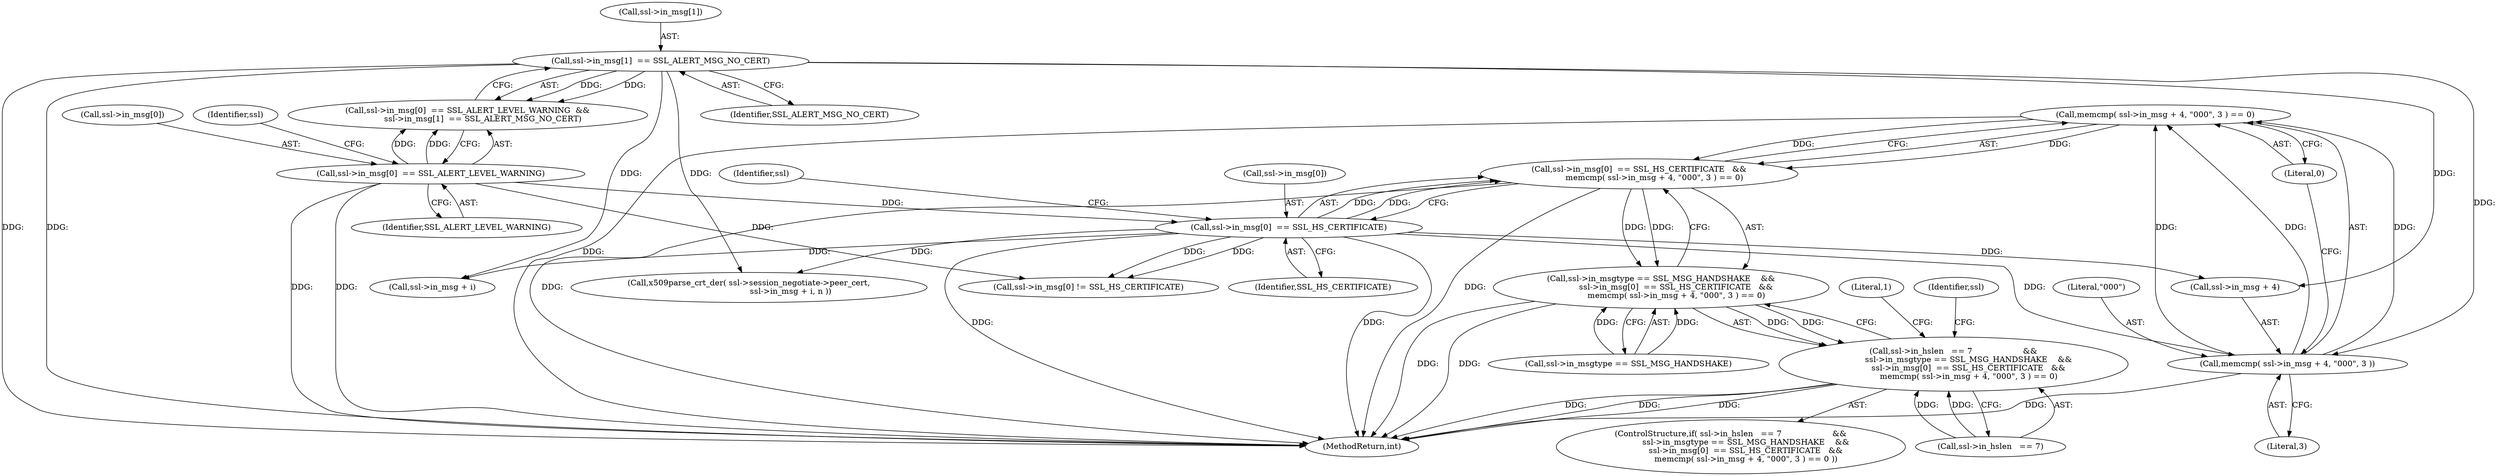 digraph "0_polarssl_1922a4e6aade7b1d685af19d4d9339ddb5c02859@API" {
"1000251" [label="(Call,memcmp( ssl->in_msg + 4, \"\0\0\0\", 3 ) == 0)"];
"1000252" [label="(Call,memcmp( ssl->in_msg + 4, \"\0\0\0\", 3 ))"];
"1000190" [label="(Call,ssl->in_msg[1]  == SSL_ALERT_MSG_NO_CERT)"];
"1000244" [label="(Call,ssl->in_msg[0]  == SSL_HS_CERTIFICATE)"];
"1000183" [label="(Call,ssl->in_msg[0]  == SSL_ALERT_LEVEL_WARNING)"];
"1000243" [label="(Call,ssl->in_msg[0]  == SSL_HS_CERTIFICATE   &&\n            memcmp( ssl->in_msg + 4, \"\0\0\0\", 3 ) == 0)"];
"1000237" [label="(Call,ssl->in_msgtype == SSL_MSG_HANDSHAKE    &&\n            ssl->in_msg[0]  == SSL_HS_CERTIFICATE   &&\n            memcmp( ssl->in_msg + 4, \"\0\0\0\", 3 ) == 0)"];
"1000231" [label="(Call,ssl->in_hslen   == 7                    &&\n            ssl->in_msgtype == SSL_MSG_HANDSHAKE    &&\n            ssl->in_msg[0]  == SSL_HS_CERTIFICATE   &&\n            memcmp( ssl->in_msg + 4, \"\0\0\0\", 3 ) == 0)"];
"1000189" [label="(Identifier,SSL_ALERT_LEVEL_WARNING)"];
"1000184" [label="(Call,ssl->in_msg[0])"];
"1000244" [label="(Call,ssl->in_msg[0]  == SSL_HS_CERTIFICATE)"];
"1000182" [label="(Call,ssl->in_msg[0]  == SSL_ALERT_LEVEL_WARNING  &&\n            ssl->in_msg[1]  == SSL_ALERT_MSG_NO_CERT)"];
"1000243" [label="(Call,ssl->in_msg[0]  == SSL_HS_CERTIFICATE   &&\n            memcmp( ssl->in_msg + 4, \"\0\0\0\", 3 ) == 0)"];
"1000237" [label="(Call,ssl->in_msgtype == SSL_MSG_HANDSHAKE    &&\n            ssl->in_msg[0]  == SSL_HS_CERTIFICATE   &&\n            memcmp( ssl->in_msg + 4, \"\0\0\0\", 3 ) == 0)"];
"1000232" [label="(Call,ssl->in_hslen   == 7)"];
"1000251" [label="(Call,memcmp( ssl->in_msg + 4, \"\0\0\0\", 3 ) == 0)"];
"1000295" [label="(Call,ssl->in_msg[0] != SSL_HS_CERTIFICATE)"];
"1000554" [label="(MethodReturn,int)"];
"1000196" [label="(Identifier,SSL_ALERT_MSG_NO_CERT)"];
"1000253" [label="(Call,ssl->in_msg + 4)"];
"1000284" [label="(Identifier,ssl)"];
"1000258" [label="(Literal,\"\0\0\0\")"];
"1000255" [label="(Identifier,ssl)"];
"1000193" [label="(Identifier,ssl)"];
"1000230" [label="(ControlStructure,if( ssl->in_hslen   == 7                    &&\n            ssl->in_msgtype == SSL_MSG_HANDSHAKE    &&\n            ssl->in_msg[0]  == SSL_HS_CERTIFICATE   &&\n            memcmp( ssl->in_msg + 4, \"\0\0\0\", 3 ) == 0 ))"];
"1000191" [label="(Call,ssl->in_msg[1])"];
"1000190" [label="(Call,ssl->in_msg[1]  == SSL_ALERT_MSG_NO_CERT)"];
"1000260" [label="(Literal,0)"];
"1000263" [label="(Literal,1)"];
"1000238" [label="(Call,ssl->in_msgtype == SSL_MSG_HANDSHAKE)"];
"1000231" [label="(Call,ssl->in_hslen   == 7                    &&\n            ssl->in_msgtype == SSL_MSG_HANDSHAKE    &&\n            ssl->in_msg[0]  == SSL_HS_CERTIFICATE   &&\n            memcmp( ssl->in_msg + 4, \"\0\0\0\", 3 ) == 0)"];
"1000259" [label="(Literal,3)"];
"1000183" [label="(Call,ssl->in_msg[0]  == SSL_ALERT_LEVEL_WARNING)"];
"1000458" [label="(Call,ssl->in_msg + i)"];
"1000252" [label="(Call,memcmp( ssl->in_msg + 4, \"\0\0\0\", 3 ))"];
"1000245" [label="(Call,ssl->in_msg[0])"];
"1000250" [label="(Identifier,SSL_HS_CERTIFICATE)"];
"1000452" [label="(Call,x509parse_crt_der( ssl->session_negotiate->peer_cert,\n                                 ssl->in_msg + i, n ))"];
"1000251" -> "1000243"  [label="AST: "];
"1000251" -> "1000260"  [label="CFG: "];
"1000252" -> "1000251"  [label="AST: "];
"1000260" -> "1000251"  [label="AST: "];
"1000243" -> "1000251"  [label="CFG: "];
"1000251" -> "1000554"  [label="DDG: "];
"1000251" -> "1000243"  [label="DDG: "];
"1000251" -> "1000243"  [label="DDG: "];
"1000252" -> "1000251"  [label="DDG: "];
"1000252" -> "1000251"  [label="DDG: "];
"1000252" -> "1000251"  [label="DDG: "];
"1000252" -> "1000259"  [label="CFG: "];
"1000253" -> "1000252"  [label="AST: "];
"1000258" -> "1000252"  [label="AST: "];
"1000259" -> "1000252"  [label="AST: "];
"1000260" -> "1000252"  [label="CFG: "];
"1000252" -> "1000554"  [label="DDG: "];
"1000190" -> "1000252"  [label="DDG: "];
"1000244" -> "1000252"  [label="DDG: "];
"1000190" -> "1000182"  [label="AST: "];
"1000190" -> "1000196"  [label="CFG: "];
"1000191" -> "1000190"  [label="AST: "];
"1000196" -> "1000190"  [label="AST: "];
"1000182" -> "1000190"  [label="CFG: "];
"1000190" -> "1000554"  [label="DDG: "];
"1000190" -> "1000554"  [label="DDG: "];
"1000190" -> "1000182"  [label="DDG: "];
"1000190" -> "1000182"  [label="DDG: "];
"1000190" -> "1000253"  [label="DDG: "];
"1000190" -> "1000452"  [label="DDG: "];
"1000190" -> "1000458"  [label="DDG: "];
"1000244" -> "1000243"  [label="AST: "];
"1000244" -> "1000250"  [label="CFG: "];
"1000245" -> "1000244"  [label="AST: "];
"1000250" -> "1000244"  [label="AST: "];
"1000255" -> "1000244"  [label="CFG: "];
"1000243" -> "1000244"  [label="CFG: "];
"1000244" -> "1000554"  [label="DDG: "];
"1000244" -> "1000554"  [label="DDG: "];
"1000244" -> "1000243"  [label="DDG: "];
"1000244" -> "1000243"  [label="DDG: "];
"1000183" -> "1000244"  [label="DDG: "];
"1000244" -> "1000253"  [label="DDG: "];
"1000244" -> "1000295"  [label="DDG: "];
"1000244" -> "1000295"  [label="DDG: "];
"1000244" -> "1000452"  [label="DDG: "];
"1000244" -> "1000458"  [label="DDG: "];
"1000183" -> "1000182"  [label="AST: "];
"1000183" -> "1000189"  [label="CFG: "];
"1000184" -> "1000183"  [label="AST: "];
"1000189" -> "1000183"  [label="AST: "];
"1000193" -> "1000183"  [label="CFG: "];
"1000182" -> "1000183"  [label="CFG: "];
"1000183" -> "1000554"  [label="DDG: "];
"1000183" -> "1000554"  [label="DDG: "];
"1000183" -> "1000182"  [label="DDG: "];
"1000183" -> "1000182"  [label="DDG: "];
"1000183" -> "1000295"  [label="DDG: "];
"1000243" -> "1000237"  [label="AST: "];
"1000237" -> "1000243"  [label="CFG: "];
"1000243" -> "1000554"  [label="DDG: "];
"1000243" -> "1000554"  [label="DDG: "];
"1000243" -> "1000237"  [label="DDG: "];
"1000243" -> "1000237"  [label="DDG: "];
"1000237" -> "1000231"  [label="AST: "];
"1000237" -> "1000238"  [label="CFG: "];
"1000238" -> "1000237"  [label="AST: "];
"1000231" -> "1000237"  [label="CFG: "];
"1000237" -> "1000554"  [label="DDG: "];
"1000237" -> "1000554"  [label="DDG: "];
"1000237" -> "1000231"  [label="DDG: "];
"1000237" -> "1000231"  [label="DDG: "];
"1000238" -> "1000237"  [label="DDG: "];
"1000238" -> "1000237"  [label="DDG: "];
"1000231" -> "1000230"  [label="AST: "];
"1000231" -> "1000232"  [label="CFG: "];
"1000232" -> "1000231"  [label="AST: "];
"1000263" -> "1000231"  [label="CFG: "];
"1000284" -> "1000231"  [label="CFG: "];
"1000231" -> "1000554"  [label="DDG: "];
"1000231" -> "1000554"  [label="DDG: "];
"1000231" -> "1000554"  [label="DDG: "];
"1000232" -> "1000231"  [label="DDG: "];
"1000232" -> "1000231"  [label="DDG: "];
}

